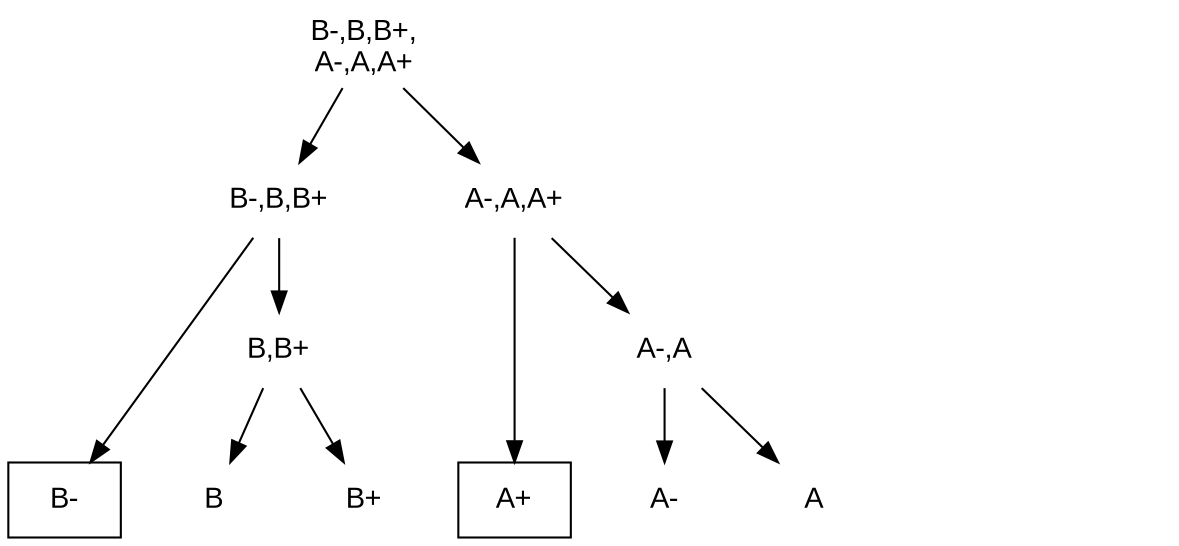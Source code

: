 digraph G {
    
    node [shape="plaintext", fontname="arial"]

    A0 [label="A-"]
    A1 [label="A"]
    A2 [label="A+", shape="rect"]

    B0 [label="B-", shape="rect"]
    B1 [label="B"]
    B2 [label="B+"]

    B0_B1_B2_A0_A1_A2 [label="B-,B,B+,\nA-,A,A+"]
    B0_B1_B2 [label="B-,B,B+"]
    A0_A1_A2 [label="A-,A,A+"]

    B1_B2 [label="B,B+"]
    A0_A1 [label="A-,A"]


    B0_B1_B2_A0_A1_A2 -> B0_B1_B2
    B0_B1_B2_A0_A1_A2 -> A0_A1_A2

    B0_B1_B2 -> B0
    B0_B1_B2 -> B1_B2
    B1_B2 -> B1 
    B1_B2 -> B2 
   
    A0_A1_A2 -> A2
    A0_A1_A2 -> A0_A1
    A0_A1 -> A0
    A0_A1 -> A1

    node [style="invis"]
    edge [style="invis"]
    0 -> 1 -> 3 -> 4    
    {rank=same; B0; B1; A; A2}
 


}